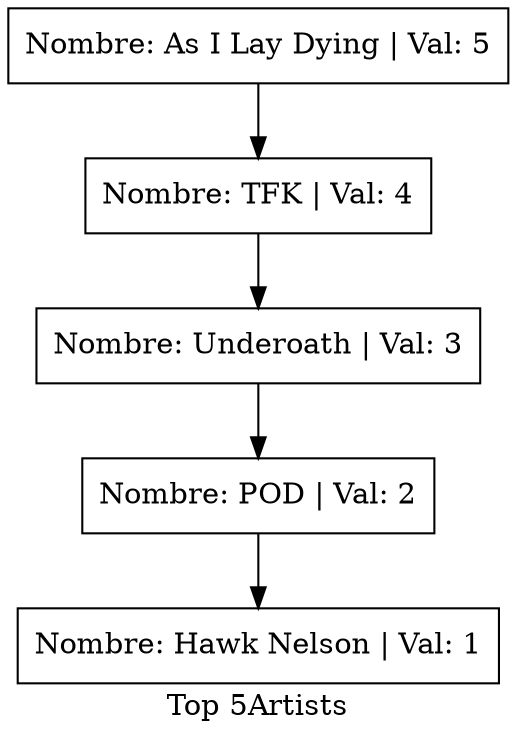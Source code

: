 digraph top{
node [shape=box];
label="Top 5Artists";
"Nombre: As I Lay Dying | Val: 5"->"Nombre: TFK | Val: 4";
"Nombre: TFK | Val: 4"->"Nombre: Underoath | Val: 3";
"Nombre: Underoath | Val: 3"->"Nombre: POD | Val: 2";
"Nombre: POD | Val: 2"->"Nombre: Hawk Nelson | Val: 1";
"Nombre: Hawk Nelson | Val: 1";
}
